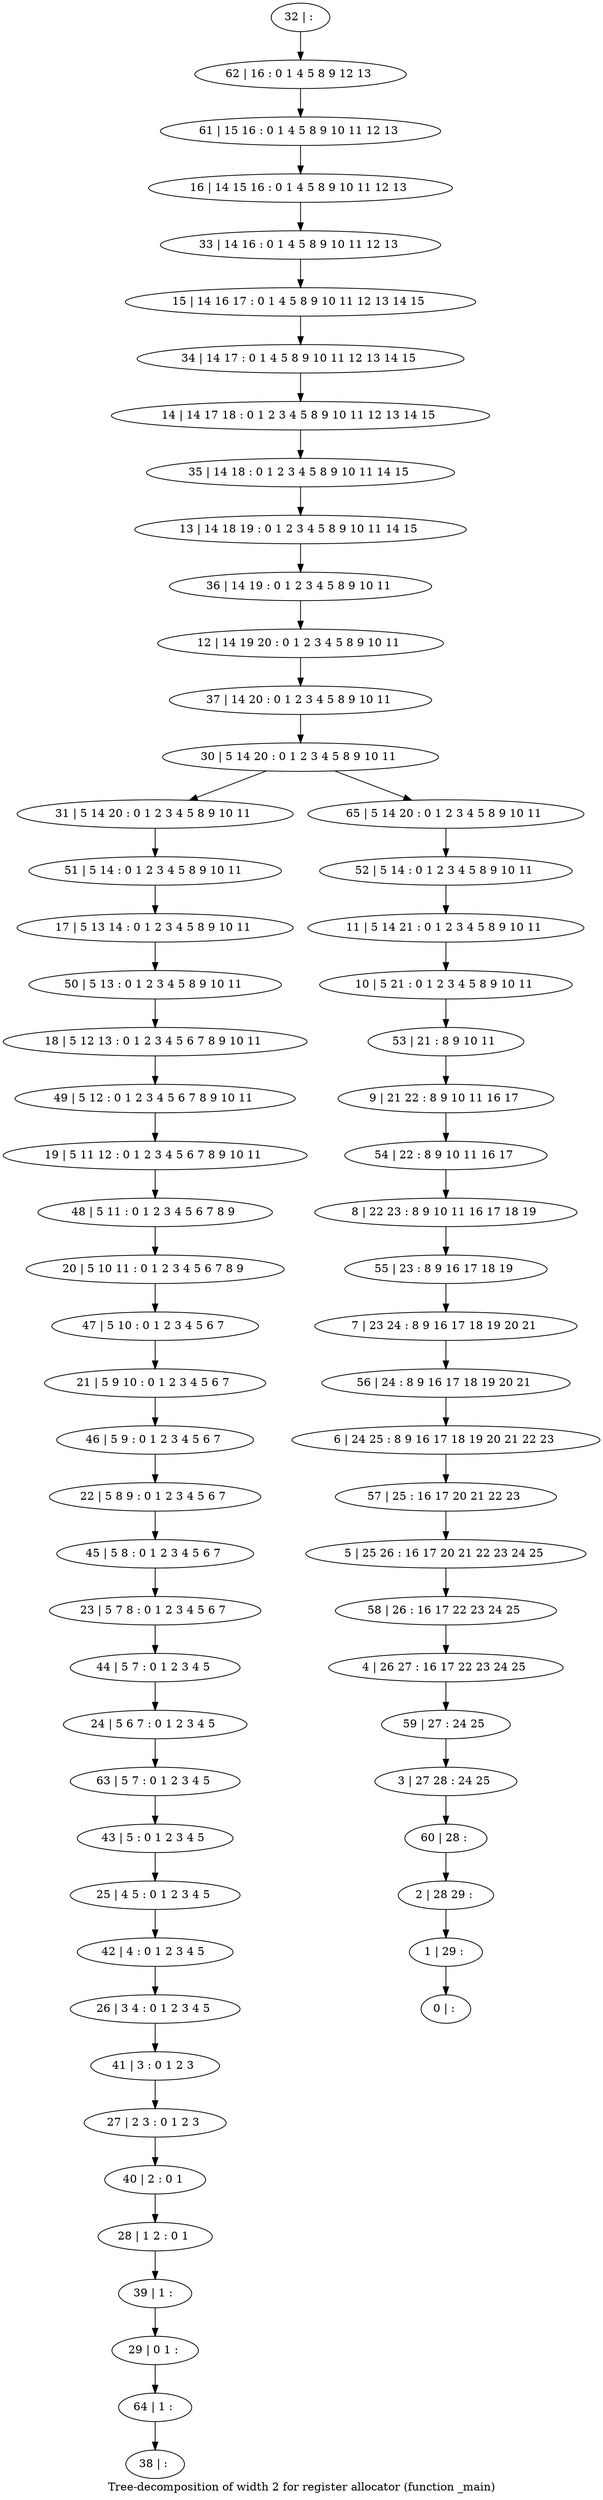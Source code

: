 digraph G {
graph [label="Tree-decomposition of width 2 for register allocator (function _main)"]
0[label="0 | : "];
1[label="1 | 29 : "];
2[label="2 | 28 29 : "];
3[label="3 | 27 28 : 24 25 "];
4[label="4 | 26 27 : 16 17 22 23 24 25 "];
5[label="5 | 25 26 : 16 17 20 21 22 23 24 25 "];
6[label="6 | 24 25 : 8 9 16 17 18 19 20 21 22 23 "];
7[label="7 | 23 24 : 8 9 16 17 18 19 20 21 "];
8[label="8 | 22 23 : 8 9 10 11 16 17 18 19 "];
9[label="9 | 21 22 : 8 9 10 11 16 17 "];
10[label="10 | 5 21 : 0 1 2 3 4 5 8 9 10 11 "];
11[label="11 | 5 14 21 : 0 1 2 3 4 5 8 9 10 11 "];
12[label="12 | 14 19 20 : 0 1 2 3 4 5 8 9 10 11 "];
13[label="13 | 14 18 19 : 0 1 2 3 4 5 8 9 10 11 14 15 "];
14[label="14 | 14 17 18 : 0 1 2 3 4 5 8 9 10 11 12 13 14 15 "];
15[label="15 | 14 16 17 : 0 1 4 5 8 9 10 11 12 13 14 15 "];
16[label="16 | 14 15 16 : 0 1 4 5 8 9 10 11 12 13 "];
17[label="17 | 5 13 14 : 0 1 2 3 4 5 8 9 10 11 "];
18[label="18 | 5 12 13 : 0 1 2 3 4 5 6 7 8 9 10 11 "];
19[label="19 | 5 11 12 : 0 1 2 3 4 5 6 7 8 9 10 11 "];
20[label="20 | 5 10 11 : 0 1 2 3 4 5 6 7 8 9 "];
21[label="21 | 5 9 10 : 0 1 2 3 4 5 6 7 "];
22[label="22 | 5 8 9 : 0 1 2 3 4 5 6 7 "];
23[label="23 | 5 7 8 : 0 1 2 3 4 5 6 7 "];
24[label="24 | 5 6 7 : 0 1 2 3 4 5 "];
25[label="25 | 4 5 : 0 1 2 3 4 5 "];
26[label="26 | 3 4 : 0 1 2 3 4 5 "];
27[label="27 | 2 3 : 0 1 2 3 "];
28[label="28 | 1 2 : 0 1 "];
29[label="29 | 0 1 : "];
30[label="30 | 5 14 20 : 0 1 2 3 4 5 8 9 10 11 "];
31[label="31 | 5 14 20 : 0 1 2 3 4 5 8 9 10 11 "];
32[label="32 | : "];
33[label="33 | 14 16 : 0 1 4 5 8 9 10 11 12 13 "];
34[label="34 | 14 17 : 0 1 4 5 8 9 10 11 12 13 14 15 "];
35[label="35 | 14 18 : 0 1 2 3 4 5 8 9 10 11 14 15 "];
36[label="36 | 14 19 : 0 1 2 3 4 5 8 9 10 11 "];
37[label="37 | 14 20 : 0 1 2 3 4 5 8 9 10 11 "];
38[label="38 | : "];
39[label="39 | 1 : "];
40[label="40 | 2 : 0 1 "];
41[label="41 | 3 : 0 1 2 3 "];
42[label="42 | 4 : 0 1 2 3 4 5 "];
43[label="43 | 5 : 0 1 2 3 4 5 "];
44[label="44 | 5 7 : 0 1 2 3 4 5 "];
45[label="45 | 5 8 : 0 1 2 3 4 5 6 7 "];
46[label="46 | 5 9 : 0 1 2 3 4 5 6 7 "];
47[label="47 | 5 10 : 0 1 2 3 4 5 6 7 "];
48[label="48 | 5 11 : 0 1 2 3 4 5 6 7 8 9 "];
49[label="49 | 5 12 : 0 1 2 3 4 5 6 7 8 9 10 11 "];
50[label="50 | 5 13 : 0 1 2 3 4 5 8 9 10 11 "];
51[label="51 | 5 14 : 0 1 2 3 4 5 8 9 10 11 "];
52[label="52 | 5 14 : 0 1 2 3 4 5 8 9 10 11 "];
53[label="53 | 21 : 8 9 10 11 "];
54[label="54 | 22 : 8 9 10 11 16 17 "];
55[label="55 | 23 : 8 9 16 17 18 19 "];
56[label="56 | 24 : 8 9 16 17 18 19 20 21 "];
57[label="57 | 25 : 16 17 20 21 22 23 "];
58[label="58 | 26 : 16 17 22 23 24 25 "];
59[label="59 | 27 : 24 25 "];
60[label="60 | 28 : "];
61[label="61 | 15 16 : 0 1 4 5 8 9 10 11 12 13 "];
62[label="62 | 16 : 0 1 4 5 8 9 12 13 "];
63[label="63 | 5 7 : 0 1 2 3 4 5 "];
64[label="64 | 1 : "];
65[label="65 | 5 14 20 : 0 1 2 3 4 5 8 9 10 11 "];
39->29 ;
28->39 ;
40->28 ;
27->40 ;
41->27 ;
26->41 ;
42->26 ;
25->42 ;
43->25 ;
44->24 ;
23->44 ;
45->23 ;
22->45 ;
46->22 ;
21->46 ;
47->21 ;
20->47 ;
48->20 ;
19->48 ;
49->19 ;
18->49 ;
50->18 ;
17->50 ;
51->17 ;
31->51 ;
63->43 ;
24->63 ;
64->38 ;
29->64 ;
32->62 ;
62->61 ;
61->16 ;
16->33 ;
33->15 ;
15->34 ;
34->14 ;
14->35 ;
35->13 ;
13->36 ;
36->12 ;
12->37 ;
37->30 ;
52->11 ;
11->10 ;
10->53 ;
53->9 ;
9->54 ;
54->8 ;
8->55 ;
55->7 ;
7->56 ;
56->6 ;
6->57 ;
57->5 ;
5->58 ;
58->4 ;
4->59 ;
59->3 ;
3->60 ;
60->2 ;
2->1 ;
1->0 ;
65->52 ;
30->31 ;
30->65 ;
}
